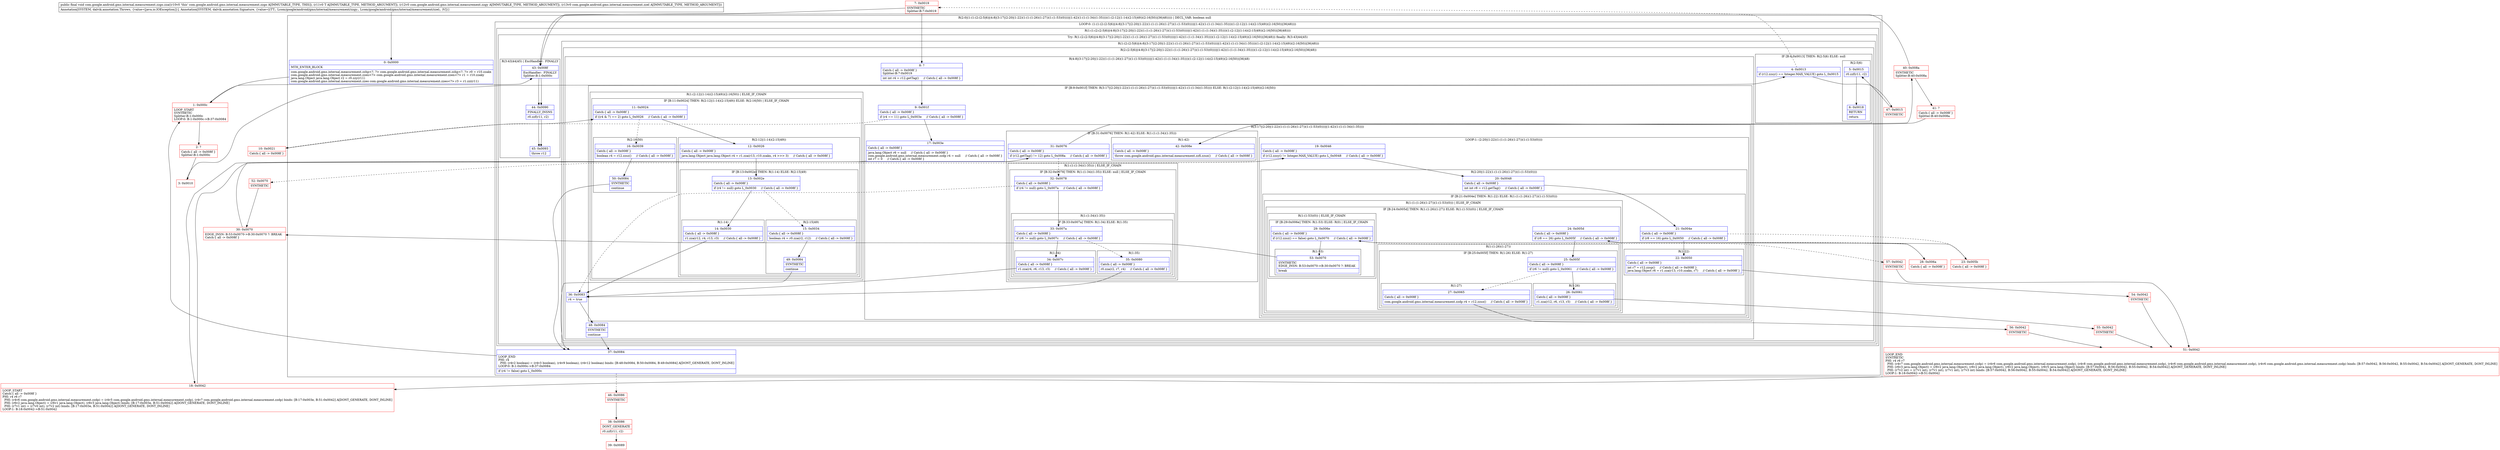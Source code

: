 digraph "CFG forcom.google.android.gms.internal.measurement.zzgo.zza(Ljava\/lang\/Object;Lcom\/google\/android\/gms\/internal\/measurement\/zzgy;Lcom\/google\/android\/gms\/internal\/measurement\/zzel;)V" {
subgraph cluster_Region_764588666 {
label = "R(2:0|(1:(1:(2:(2:5|6)|(4:8|(3:17|(2:20|(1:22)(1:(1:(1:26)(1:27))(1:(1:53)(0))))|(1:42)(1:(1:(1:34)(1:35))))(1:(2:12|(1:14)(2:15|49))(2:16|50))|36|48))))) | DECL_VAR: boolean null\l";
node [shape=record,color=blue];
Node_0 [shape=record,label="{0\:\ 0x0000|MTH_ENTER_BLOCK\l|com.google.android.gms.internal.measurement.zzhp\<?, ?\> com.google.android.gms.internal.measurement.zzhp\<?, ?\> r0 = r10.zzakx\lcom.google.android.gms.internal.measurement.zzen\<?\> com.google.android.gms.internal.measurement.zzen\<?\> r1 = r10.zzaky\ljava.lang.Object java.lang.Object r2 = r0.zzy(r11)\lcom.google.android.gms.internal.measurement.zzeo com.google.android.gms.internal.measurement.zzeo\<?\> r3 = r1.zzi(r11)\l}"];
subgraph cluster_LoopRegion_1851139336 {
label = "LOOP:0: (1:(1:(2:(2:5|6)|(4:8|(3:17|(2:20|(1:22)(1:(1:(1:26)(1:27))(1:(1:53)(0))))|(1:42)(1:(1:(1:34)(1:35))))(1:(2:12|(1:14)(2:15|49))(2:16|50))|36|48))))";
node [shape=record,color=blue];
Node_37 [shape=record,label="{37\:\ 0x0084|LOOP_END\lPHI: r4 \l  PHI: (r4v2 boolean) = (r4v3 boolean), (r4v9 boolean), (r4v12 boolean) binds: [B:48:0x0084, B:50:0x0084, B:49:0x0084] A[DONT_GENERATE, DONT_INLINE]\lLOOP:0: B:1:0x000c\-\>B:37:0x0084\l|if (r4 != false) goto L_0x000c\l}"];
subgraph cluster_Region_1137796920 {
label = "R(1:(1:(2:(2:5|6)|(4:8|(3:17|(2:20|(1:22)(1:(1:(1:26)(1:27))(1:(1:53)(0))))|(1:42)(1:(1:(1:34)(1:35))))(1:(2:12|(1:14)(2:15|49))(2:16|50))|36|48))))";
node [shape=record,color=blue];
subgraph cluster_TryCatchRegion_1922554533 {
label = "Try: R(1:(2:(2:5|6)|(4:8|(3:17|(2:20|(1:22)(1:(1:(1:26)(1:27))(1:(1:53)(0))))|(1:42)(1:(1:(1:34)(1:35))))(1:(2:12|(1:14)(2:15|49))(2:16|50))|36|48))) finally: R(3:43|44|45)";
node [shape=record,color=blue];
subgraph cluster_Region_4284910 {
label = "R(1:(2:(2:5|6)|(4:8|(3:17|(2:20|(1:22)(1:(1:(1:26)(1:27))(1:(1:53)(0))))|(1:42)(1:(1:(1:34)(1:35))))(1:(2:12|(1:14)(2:15|49))(2:16|50))|36|48)))";
node [shape=record,color=blue];
subgraph cluster_Region_1600154251 {
label = "R(2:(2:5|6)|(4:8|(3:17|(2:20|(1:22)(1:(1:(1:26)(1:27))(1:(1:53)(0))))|(1:42)(1:(1:(1:34)(1:35))))(1:(2:12|(1:14)(2:15|49))(2:16|50))|36|48))";
node [shape=record,color=blue];
subgraph cluster_IfRegion_398475000 {
label = "IF [B:4:0x0013] THEN: R(2:5|6) ELSE: null";
node [shape=record,color=blue];
Node_4 [shape=record,label="{4\:\ 0x0013|if (r12.zzsy() == Integer.MAX_VALUE) goto L_0x0015\l}"];
subgraph cluster_Region_1004525036 {
label = "R(2:5|6)";
node [shape=record,color=blue];
Node_5 [shape=record,label="{5\:\ 0x0015|r0.zzf(r11, r2)\l}"];
Node_6 [shape=record,label="{6\:\ 0x0018|RETURN\l|return\l}"];
}
}
subgraph cluster_Region_101149524 {
label = "R(4:8|(3:17|(2:20|(1:22)(1:(1:(1:26)(1:27))(1:(1:53)(0))))|(1:42)(1:(1:(1:34)(1:35))))(1:(2:12|(1:14)(2:15|49))(2:16|50))|36|48)";
node [shape=record,color=blue];
Node_8 [shape=record,label="{8\:\ ?|Catch:\{ all \-\> 0x008f \}\lSplitter:B:7:0x0019\l|int int r4 = r12.getTag()     \/\/ Catch:\{ all \-\> 0x008f \}\l}"];
subgraph cluster_IfRegion_1164690458 {
label = "IF [B:9:0x001f] THEN: R(3:17|(2:20|(1:22)(1:(1:(1:26)(1:27))(1:(1:53)(0))))|(1:42)(1:(1:(1:34)(1:35)))) ELSE: R(1:(2:12|(1:14)(2:15|49))(2:16|50))";
node [shape=record,color=blue];
Node_9 [shape=record,label="{9\:\ 0x001f|Catch:\{ all \-\> 0x008f \}\l|if (r4 == 11) goto L_0x003e     \/\/ Catch:\{ all \-\> 0x008f \}\l}"];
subgraph cluster_Region_577199208 {
label = "R(3:17|(2:20|(1:22)(1:(1:(1:26)(1:27))(1:(1:53)(0))))|(1:42)(1:(1:(1:34)(1:35))))";
node [shape=record,color=blue];
Node_17 [shape=record,label="{17\:\ 0x003e|Catch:\{ all \-\> 0x008f \}\l|java.lang.Object r6 = null     \/\/ Catch:\{ all \-\> 0x008f \}\lcom.google.android.gms.internal.measurement.zzdp r4 = null     \/\/ Catch:\{ all \-\> 0x008f \}\lint r7 = 0     \/\/ Catch:\{ all \-\> 0x008f \}\l}"];
subgraph cluster_LoopRegion_1531878487 {
label = "LOOP:1: (2:20|(1:22)(1:(1:(1:26)(1:27))(1:(1:53)(0))))";
node [shape=record,color=blue];
Node_19 [shape=record,label="{19\:\ 0x0046|Catch:\{ all \-\> 0x008f \}\l|if (r12.zzsy() != Integer.MAX_VALUE) goto L_0x0048     \/\/ Catch:\{ all \-\> 0x008f \}\l}"];
subgraph cluster_Region_1793360575 {
label = "R(2:20|(1:22)(1:(1:(1:26)(1:27))(1:(1:53)(0))))";
node [shape=record,color=blue];
Node_20 [shape=record,label="{20\:\ 0x0048|Catch:\{ all \-\> 0x008f \}\l|int int r8 = r12.getTag()     \/\/ Catch:\{ all \-\> 0x008f \}\l}"];
subgraph cluster_IfRegion_2000995863 {
label = "IF [B:21:0x004e] THEN: R(1:22) ELSE: R(1:(1:(1:26)(1:27))(1:(1:53)(0)))";
node [shape=record,color=blue];
Node_21 [shape=record,label="{21\:\ 0x004e|Catch:\{ all \-\> 0x008f \}\l|if (r8 == 16) goto L_0x0050     \/\/ Catch:\{ all \-\> 0x008f \}\l}"];
subgraph cluster_Region_570983717 {
label = "R(1:22)";
node [shape=record,color=blue];
Node_22 [shape=record,label="{22\:\ 0x0050|Catch:\{ all \-\> 0x008f \}\l|int r7 = r12.zzsp()     \/\/ Catch:\{ all \-\> 0x008f \}\ljava.lang.Object r6 = r1.zza(r13, r10.zzakn, r7)     \/\/ Catch:\{ all \-\> 0x008f \}\l}"];
}
subgraph cluster_Region_1351338177 {
label = "R(1:(1:(1:26)(1:27))(1:(1:53)(0))) | ELSE_IF_CHAIN\l";
node [shape=record,color=blue];
subgraph cluster_IfRegion_1048564274 {
label = "IF [B:24:0x005d] THEN: R(1:(1:26)(1:27)) ELSE: R(1:(1:53)(0)) | ELSE_IF_CHAIN\l";
node [shape=record,color=blue];
Node_24 [shape=record,label="{24\:\ 0x005d|Catch:\{ all \-\> 0x008f \}\l|if (r8 == 26) goto L_0x005f     \/\/ Catch:\{ all \-\> 0x008f \}\l}"];
subgraph cluster_Region_207869033 {
label = "R(1:(1:26)(1:27))";
node [shape=record,color=blue];
subgraph cluster_IfRegion_968300330 {
label = "IF [B:25:0x005f] THEN: R(1:26) ELSE: R(1:27)";
node [shape=record,color=blue];
Node_25 [shape=record,label="{25\:\ 0x005f|Catch:\{ all \-\> 0x008f \}\l|if (r6 != null) goto L_0x0061     \/\/ Catch:\{ all \-\> 0x008f \}\l}"];
subgraph cluster_Region_1718777631 {
label = "R(1:26)";
node [shape=record,color=blue];
Node_26 [shape=record,label="{26\:\ 0x0061|Catch:\{ all \-\> 0x008f \}\l|r1.zza(r12, r6, r13, r3)     \/\/ Catch:\{ all \-\> 0x008f \}\l}"];
}
subgraph cluster_Region_1937195173 {
label = "R(1:27)";
node [shape=record,color=blue];
Node_27 [shape=record,label="{27\:\ 0x0065|Catch:\{ all \-\> 0x008f \}\l|com.google.android.gms.internal.measurement.zzdp r4 = r12.zzso()     \/\/ Catch:\{ all \-\> 0x008f \}\l}"];
}
}
}
subgraph cluster_Region_448928995 {
label = "R(1:(1:53)(0)) | ELSE_IF_CHAIN\l";
node [shape=record,color=blue];
subgraph cluster_IfRegion_893487048 {
label = "IF [B:29:0x006e] THEN: R(1:53) ELSE: R(0) | ELSE_IF_CHAIN\l";
node [shape=record,color=blue];
Node_29 [shape=record,label="{29\:\ 0x006e|Catch:\{ all \-\> 0x008f \}\l|if (r12.zzsz() == false) goto L_0x0070     \/\/ Catch:\{ all \-\> 0x008f \}\l}"];
subgraph cluster_Region_990026849 {
label = "R(1:53)";
node [shape=record,color=blue];
Node_53 [shape=record,label="{53\:\ 0x0070|SYNTHETIC\lEDGE_INSN: B:53:0x0070\-\>B:30:0x0070 ?: BREAK  \l|break\l}"];
}
subgraph cluster_Region_701548532 {
label = "R(0)";
node [shape=record,color=blue];
}
}
}
}
}
}
}
}
subgraph cluster_IfRegion_595583785 {
label = "IF [B:31:0x0076] THEN: R(1:42) ELSE: R(1:(1:(1:34)(1:35)))";
node [shape=record,color=blue];
Node_31 [shape=record,label="{31\:\ 0x0076|Catch:\{ all \-\> 0x008f \}\l|if (r12.getTag() != 12) goto L_0x008a     \/\/ Catch:\{ all \-\> 0x008f \}\l}"];
subgraph cluster_Region_448352073 {
label = "R(1:42)";
node [shape=record,color=blue];
Node_42 [shape=record,label="{42\:\ 0x008e|Catch:\{ all \-\> 0x008f \}\l|throw com.google.android.gms.internal.measurement.zzfi.zzux()     \/\/ Catch:\{ all \-\> 0x008f \}\l}"];
}
subgraph cluster_Region_897006059 {
label = "R(1:(1:(1:34)(1:35))) | ELSE_IF_CHAIN\l";
node [shape=record,color=blue];
subgraph cluster_IfRegion_1802225343 {
label = "IF [B:32:0x0078] THEN: R(1:(1:34)(1:35)) ELSE: null | ELSE_IF_CHAIN\l";
node [shape=record,color=blue];
Node_32 [shape=record,label="{32\:\ 0x0078|Catch:\{ all \-\> 0x008f \}\l|if (r4 != null) goto L_0x007a     \/\/ Catch:\{ all \-\> 0x008f \}\l}"];
subgraph cluster_Region_439859158 {
label = "R(1:(1:34)(1:35))";
node [shape=record,color=blue];
subgraph cluster_IfRegion_1377428624 {
label = "IF [B:33:0x007a] THEN: R(1:34) ELSE: R(1:35)";
node [shape=record,color=blue];
Node_33 [shape=record,label="{33\:\ 0x007a|Catch:\{ all \-\> 0x008f \}\l|if (r6 != null) goto L_0x007c     \/\/ Catch:\{ all \-\> 0x008f \}\l}"];
subgraph cluster_Region_405500046 {
label = "R(1:34)";
node [shape=record,color=blue];
Node_34 [shape=record,label="{34\:\ 0x007c|Catch:\{ all \-\> 0x008f \}\l|r1.zza(r4, r6, r13, r3)     \/\/ Catch:\{ all \-\> 0x008f \}\l}"];
}
subgraph cluster_Region_977260595 {
label = "R(1:35)";
node [shape=record,color=blue];
Node_35 [shape=record,label="{35\:\ 0x0080|Catch:\{ all \-\> 0x008f \}\l|r0.zza(r2, r7, r4)     \/\/ Catch:\{ all \-\> 0x008f \}\l}"];
}
}
}
}
}
}
}
subgraph cluster_Region_1175283986 {
label = "R(1:(2:12|(1:14)(2:15|49))(2:16|50)) | ELSE_IF_CHAIN\l";
node [shape=record,color=blue];
subgraph cluster_IfRegion_755554749 {
label = "IF [B:11:0x0024] THEN: R(2:12|(1:14)(2:15|49)) ELSE: R(2:16|50) | ELSE_IF_CHAIN\l";
node [shape=record,color=blue];
Node_11 [shape=record,label="{11\:\ 0x0024|Catch:\{ all \-\> 0x008f \}\l|if ((r4 & 7) == 2) goto L_0x0026     \/\/ Catch:\{ all \-\> 0x008f \}\l}"];
subgraph cluster_Region_369077892 {
label = "R(2:12|(1:14)(2:15|49))";
node [shape=record,color=blue];
Node_12 [shape=record,label="{12\:\ 0x0026|Catch:\{ all \-\> 0x008f \}\l|java.lang.Object java.lang.Object r4 = r1.zza(r13, r10.zzakn, r4 \>\>\> 3)     \/\/ Catch:\{ all \-\> 0x008f \}\l}"];
subgraph cluster_IfRegion_185906556 {
label = "IF [B:13:0x002e] THEN: R(1:14) ELSE: R(2:15|49)";
node [shape=record,color=blue];
Node_13 [shape=record,label="{13\:\ 0x002e|Catch:\{ all \-\> 0x008f \}\l|if (r4 != null) goto L_0x0030     \/\/ Catch:\{ all \-\> 0x008f \}\l}"];
subgraph cluster_Region_1941446835 {
label = "R(1:14)";
node [shape=record,color=blue];
Node_14 [shape=record,label="{14\:\ 0x0030|Catch:\{ all \-\> 0x008f \}\l|r1.zza(r12, r4, r13, r3)     \/\/ Catch:\{ all \-\> 0x008f \}\l}"];
}
subgraph cluster_Region_1594106979 {
label = "R(2:15|49)";
node [shape=record,color=blue];
Node_15 [shape=record,label="{15\:\ 0x0034|Catch:\{ all \-\> 0x008f \}\l|boolean r4 = r0.zza(r2, r12)     \/\/ Catch:\{ all \-\> 0x008f \}\l}"];
Node_49 [shape=record,label="{49\:\ 0x0084|SYNTHETIC\l|continue\l}"];
}
}
}
subgraph cluster_Region_520608023 {
label = "R(2:16|50)";
node [shape=record,color=blue];
Node_16 [shape=record,label="{16\:\ 0x0039|Catch:\{ all \-\> 0x008f \}\l|boolean r4 = r12.zzsz()     \/\/ Catch:\{ all \-\> 0x008f \}\l}"];
Node_50 [shape=record,label="{50\:\ 0x0084|SYNTHETIC\l|continue\l}"];
}
}
}
}
Node_36 [shape=record,label="{36\:\ 0x0083|r4 = true\l}"];
Node_48 [shape=record,label="{48\:\ 0x0084|SYNTHETIC\l|continue\l}"];
}
}
}
subgraph cluster_Region_1732070555 {
label = "R(3:43|44|45) | ExcHandler:  FINALLY\l";
node [shape=record,color=blue];
Node_43 [shape=record,label="{43\:\ 0x008f|ExcHandler:  FINALLY\lSplitter:B:1:0x000c\l}"];
Node_44 [shape=record,label="{44\:\ 0x0090|FINALLY_INSNS\l|r0.zzf(r11, r2)\l}"];
Node_45 [shape=record,label="{45\:\ 0x0093|throw r12\l}"];
}
}
}
}
}
subgraph cluster_Region_1732070555 {
label = "R(3:43|44|45) | ExcHandler:  FINALLY\l";
node [shape=record,color=blue];
Node_43 [shape=record,label="{43\:\ 0x008f|ExcHandler:  FINALLY\lSplitter:B:1:0x000c\l}"];
Node_44 [shape=record,label="{44\:\ 0x0090|FINALLY_INSNS\l|r0.zzf(r11, r2)\l}"];
Node_45 [shape=record,label="{45\:\ 0x0093|throw r12\l}"];
}
Node_1 [shape=record,color=red,label="{1\:\ 0x000c|LOOP_START\lSYNTHETIC\lSplitter:B:1:0x000c\lLOOP:0: B:1:0x000c\-\>B:37:0x0084\l}"];
Node_2 [shape=record,color=red,label="{2\:\ ?|Catch:\{ all \-\> 0x008f \}\lSplitter:B:1:0x000c\l}"];
Node_3 [shape=record,color=red,label="{3\:\ 0x0010}"];
Node_7 [shape=record,color=red,label="{7\:\ 0x0019|SYNTHETIC\lSplitter:B:7:0x0019\l}"];
Node_10 [shape=record,color=red,label="{10\:\ 0x0021|Catch:\{ all \-\> 0x008f \}\l}"];
Node_18 [shape=record,color=red,label="{18\:\ 0x0042|LOOP_START\lCatch:\{ all \-\> 0x008f \}\lPHI: r4 r6 r7 \l  PHI: (r4v6 com.google.android.gms.internal.measurement.zzdp) = (r4v5 com.google.android.gms.internal.measurement.zzdp), (r4v7 com.google.android.gms.internal.measurement.zzdp) binds: [B:17:0x003e, B:51:0x0042] A[DONT_GENERATE, DONT_INLINE]\l  PHI: (r6v2 java.lang.Object) = (r6v1 java.lang.Object), (r6v3 java.lang.Object) binds: [B:17:0x003e, B:51:0x0042] A[DONT_GENERATE, DONT_INLINE]\l  PHI: (r7v1 int) = (r7v0 int), (r7v2 int) binds: [B:17:0x003e, B:51:0x0042] A[DONT_GENERATE, DONT_INLINE]\lLOOP:1: B:18:0x0042\-\>B:51:0x0042\l}"];
Node_23 [shape=record,color=red,label="{23\:\ 0x005b|Catch:\{ all \-\> 0x008f \}\l}"];
Node_28 [shape=record,color=red,label="{28\:\ 0x006a|Catch:\{ all \-\> 0x008f \}\l}"];
Node_30 [shape=record,color=red,label="{30\:\ 0x0070|EDGE_INSN: B:53:0x0070\-\>B:30:0x0070 ?: BREAK  \lCatch:\{ all \-\> 0x008f \}\l}"];
Node_38 [shape=record,color=red,label="{38\:\ 0x0086|DONT_GENERATE\l|r0.zzf(r11, r2)\l}"];
Node_39 [shape=record,color=red,label="{39\:\ 0x0089}"];
Node_40 [shape=record,color=red,label="{40\:\ 0x008a|SYNTHETIC\lSplitter:B:40:0x008a\l}"];
Node_41 [shape=record,color=red,label="{41\:\ ?|Catch:\{ all \-\> 0x008f \}\lSplitter:B:40:0x008a\l}"];
Node_46 [shape=record,color=red,label="{46\:\ 0x0086|SYNTHETIC\l}"];
Node_47 [shape=record,color=red,label="{47\:\ 0x0015|SYNTHETIC\l}"];
Node_51 [shape=record,color=red,label="{51\:\ 0x0042|LOOP_END\lSYNTHETIC\lPHI: r4 r6 r7 \l  PHI: (r4v7 com.google.android.gms.internal.measurement.zzdp) = (r4v6 com.google.android.gms.internal.measurement.zzdp), (r4v8 com.google.android.gms.internal.measurement.zzdp), (r4v6 com.google.android.gms.internal.measurement.zzdp), (r4v6 com.google.android.gms.internal.measurement.zzdp) binds: [B:57:0x0042, B:56:0x0042, B:55:0x0042, B:54:0x0042] A[DONT_GENERATE, DONT_INLINE]\l  PHI: (r6v3 java.lang.Object) = (r6v2 java.lang.Object), (r6v2 java.lang.Object), (r6v2 java.lang.Object), (r6v5 java.lang.Object) binds: [B:57:0x0042, B:56:0x0042, B:55:0x0042, B:54:0x0042] A[DONT_GENERATE, DONT_INLINE]\l  PHI: (r7v2 int) = (r7v1 int), (r7v1 int), (r7v1 int), (r7v3 int) binds: [B:57:0x0042, B:56:0x0042, B:55:0x0042, B:54:0x0042] A[DONT_GENERATE, DONT_INLINE]\lLOOP:1: B:18:0x0042\-\>B:51:0x0042\l}"];
Node_52 [shape=record,color=red,label="{52\:\ 0x0070|SYNTHETIC\l}"];
Node_54 [shape=record,color=red,label="{54\:\ 0x0042|SYNTHETIC\l}"];
Node_55 [shape=record,color=red,label="{55\:\ 0x0042|SYNTHETIC\l}"];
Node_56 [shape=record,color=red,label="{56\:\ 0x0042|SYNTHETIC\l}"];
Node_57 [shape=record,color=red,label="{57\:\ 0x0042|SYNTHETIC\l}"];
MethodNode[shape=record,label="{public final void com.google.android.gms.internal.measurement.zzgo.zza((r10v0 'this' com.google.android.gms.internal.measurement.zzgo A[IMMUTABLE_TYPE, THIS]), (r11v0 T A[IMMUTABLE_TYPE, METHOD_ARGUMENT]), (r12v0 com.google.android.gms.internal.measurement.zzgy A[IMMUTABLE_TYPE, METHOD_ARGUMENT]), (r13v0 com.google.android.gms.internal.measurement.zzel A[IMMUTABLE_TYPE, METHOD_ARGUMENT]))  | Annotation[SYSTEM, dalvik.annotation.Throws, \{value=[java.io.IOException]\}], Annotation[SYSTEM, dalvik.annotation.Signature, \{value=[(TT;, Lcom\/google\/android\/gms\/internal\/measurement\/zzgy;, Lcom\/google\/android\/gms\/internal\/measurement\/zzel;, )V]\}]\l}"];
MethodNode -> Node_0;
Node_0 -> Node_1;
Node_37 -> Node_1;
Node_37 -> Node_46[style=dashed];
Node_4 -> Node_7[style=dashed];
Node_4 -> Node_47;
Node_5 -> Node_6;
Node_8 -> Node_9;
Node_9 -> Node_10[style=dashed];
Node_9 -> Node_17;
Node_17 -> Node_18;
Node_19 -> Node_20;
Node_19 -> Node_52[style=dashed];
Node_20 -> Node_21;
Node_21 -> Node_22;
Node_21 -> Node_23[style=dashed];
Node_22 -> Node_54;
Node_24 -> Node_25;
Node_24 -> Node_28[style=dashed];
Node_25 -> Node_26;
Node_25 -> Node_27[style=dashed];
Node_26 -> Node_55;
Node_27 -> Node_56;
Node_29 -> Node_53;
Node_29 -> Node_57[style=dashed];
Node_53 -> Node_30;
Node_31 -> Node_32[style=dashed];
Node_31 -> Node_40;
Node_32 -> Node_33;
Node_32 -> Node_36[style=dashed];
Node_33 -> Node_34;
Node_33 -> Node_35[style=dashed];
Node_34 -> Node_36;
Node_35 -> Node_36;
Node_11 -> Node_12;
Node_11 -> Node_16[style=dashed];
Node_12 -> Node_13;
Node_13 -> Node_14;
Node_13 -> Node_15[style=dashed];
Node_14 -> Node_36;
Node_15 -> Node_49;
Node_49 -> Node_37;
Node_16 -> Node_50;
Node_50 -> Node_37;
Node_36 -> Node_48;
Node_48 -> Node_37;
Node_43 -> Node_44;
Node_44 -> Node_45;
Node_43 -> Node_44;
Node_44 -> Node_45;
Node_1 -> Node_2;
Node_1 -> Node_43;
Node_2 -> Node_3;
Node_3 -> Node_4;
Node_7 -> Node_8;
Node_7 -> Node_43;
Node_10 -> Node_11;
Node_18 -> Node_19;
Node_23 -> Node_24;
Node_28 -> Node_29;
Node_30 -> Node_31;
Node_38 -> Node_39;
Node_40 -> Node_41;
Node_40 -> Node_43;
Node_41 -> Node_42;
Node_46 -> Node_38;
Node_47 -> Node_5;
Node_51 -> Node_18;
Node_52 -> Node_30;
Node_54 -> Node_51;
Node_55 -> Node_51;
Node_56 -> Node_51;
Node_57 -> Node_51;
}

